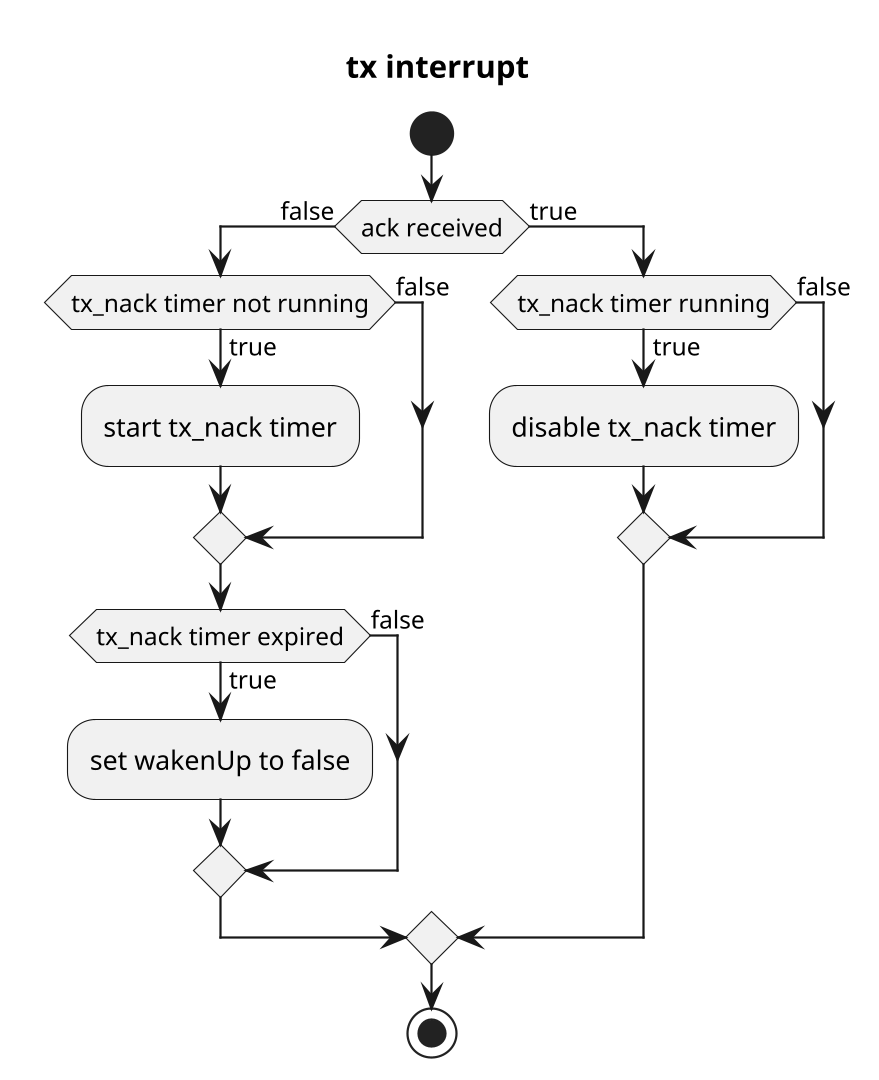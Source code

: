 @startuml
scale 1920 width
scale 1080 height 
title tx interrupt
start

if (ack received) then (false)
    if (tx_nack timer not running) then (true)
        :start tx_nack timer;
    else (false)
    endif

    if (tx_nack timer expired) then (true)
        :set wakenUp to false;
    else (false)
    endif
else (true)
    if (tx_nack timer running) then (true)
        :disable tx_nack timer;
    else (false)
    endif
endif
stop

@enduml